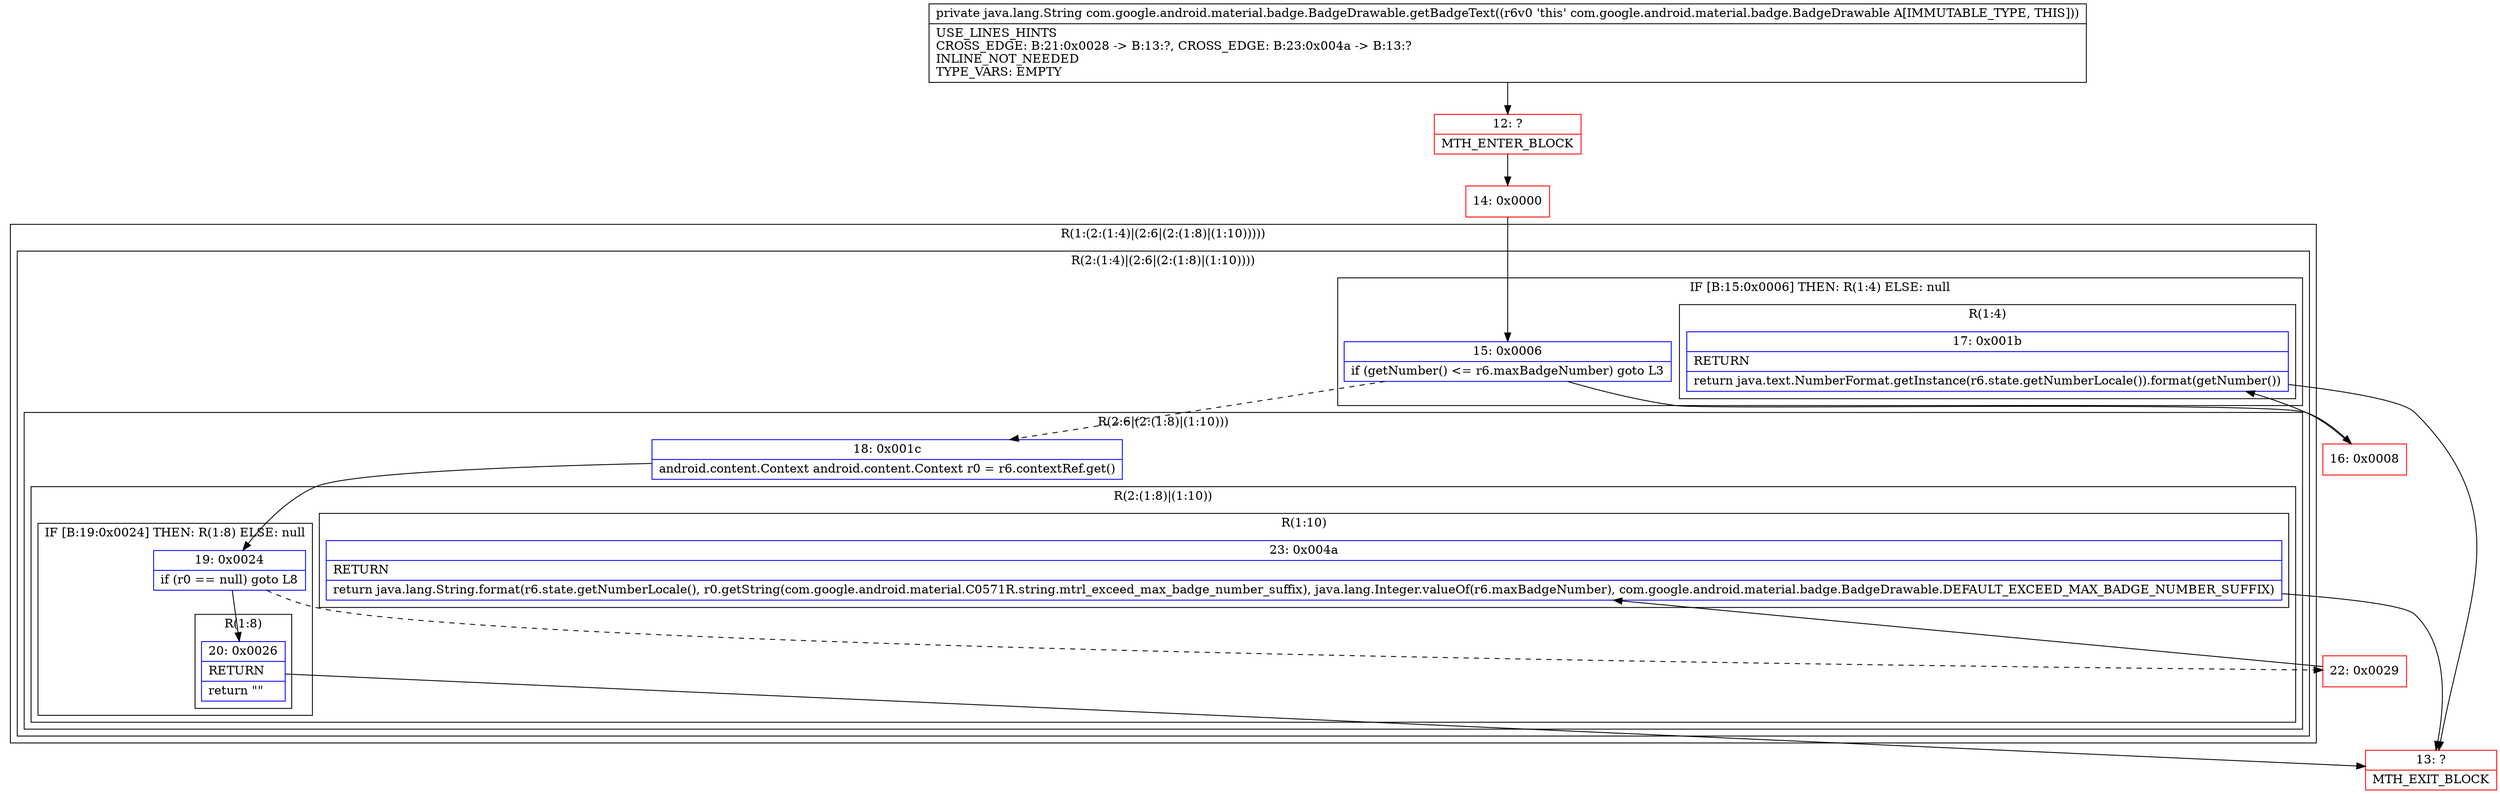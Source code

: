 digraph "CFG forcom.google.android.material.badge.BadgeDrawable.getBadgeText()Ljava\/lang\/String;" {
subgraph cluster_Region_690887281 {
label = "R(1:(2:(1:4)|(2:6|(2:(1:8)|(1:10)))))";
node [shape=record,color=blue];
subgraph cluster_Region_1319990797 {
label = "R(2:(1:4)|(2:6|(2:(1:8)|(1:10))))";
node [shape=record,color=blue];
subgraph cluster_IfRegion_862359043 {
label = "IF [B:15:0x0006] THEN: R(1:4) ELSE: null";
node [shape=record,color=blue];
Node_15 [shape=record,label="{15\:\ 0x0006|if (getNumber() \<= r6.maxBadgeNumber) goto L3\l}"];
subgraph cluster_Region_2102666947 {
label = "R(1:4)";
node [shape=record,color=blue];
Node_17 [shape=record,label="{17\:\ 0x001b|RETURN\l|return java.text.NumberFormat.getInstance(r6.state.getNumberLocale()).format(getNumber())\l}"];
}
}
subgraph cluster_Region_1326082589 {
label = "R(2:6|(2:(1:8)|(1:10)))";
node [shape=record,color=blue];
Node_18 [shape=record,label="{18\:\ 0x001c|android.content.Context android.content.Context r0 = r6.contextRef.get()\l}"];
subgraph cluster_Region_619730570 {
label = "R(2:(1:8)|(1:10))";
node [shape=record,color=blue];
subgraph cluster_IfRegion_693598375 {
label = "IF [B:19:0x0024] THEN: R(1:8) ELSE: null";
node [shape=record,color=blue];
Node_19 [shape=record,label="{19\:\ 0x0024|if (r0 == null) goto L8\l}"];
subgraph cluster_Region_21512455 {
label = "R(1:8)";
node [shape=record,color=blue];
Node_20 [shape=record,label="{20\:\ 0x0026|RETURN\l|return \"\"\l}"];
}
}
subgraph cluster_Region_1087866180 {
label = "R(1:10)";
node [shape=record,color=blue];
Node_23 [shape=record,label="{23\:\ 0x004a|RETURN\l|return java.lang.String.format(r6.state.getNumberLocale(), r0.getString(com.google.android.material.C0571R.string.mtrl_exceed_max_badge_number_suffix), java.lang.Integer.valueOf(r6.maxBadgeNumber), com.google.android.material.badge.BadgeDrawable.DEFAULT_EXCEED_MAX_BADGE_NUMBER_SUFFIX)\l}"];
}
}
}
}
}
Node_12 [shape=record,color=red,label="{12\:\ ?|MTH_ENTER_BLOCK\l}"];
Node_14 [shape=record,color=red,label="{14\:\ 0x0000}"];
Node_16 [shape=record,color=red,label="{16\:\ 0x0008}"];
Node_13 [shape=record,color=red,label="{13\:\ ?|MTH_EXIT_BLOCK\l}"];
Node_22 [shape=record,color=red,label="{22\:\ 0x0029}"];
MethodNode[shape=record,label="{private java.lang.String com.google.android.material.badge.BadgeDrawable.getBadgeText((r6v0 'this' com.google.android.material.badge.BadgeDrawable A[IMMUTABLE_TYPE, THIS]))  | USE_LINES_HINTS\lCROSS_EDGE: B:21:0x0028 \-\> B:13:?, CROSS_EDGE: B:23:0x004a \-\> B:13:?\lINLINE_NOT_NEEDED\lTYPE_VARS: EMPTY\l}"];
MethodNode -> Node_12;Node_15 -> Node_16;
Node_15 -> Node_18[style=dashed];
Node_17 -> Node_13;
Node_18 -> Node_19;
Node_19 -> Node_20;
Node_19 -> Node_22[style=dashed];
Node_20 -> Node_13;
Node_23 -> Node_13;
Node_12 -> Node_14;
Node_14 -> Node_15;
Node_16 -> Node_17;
Node_22 -> Node_23;
}

